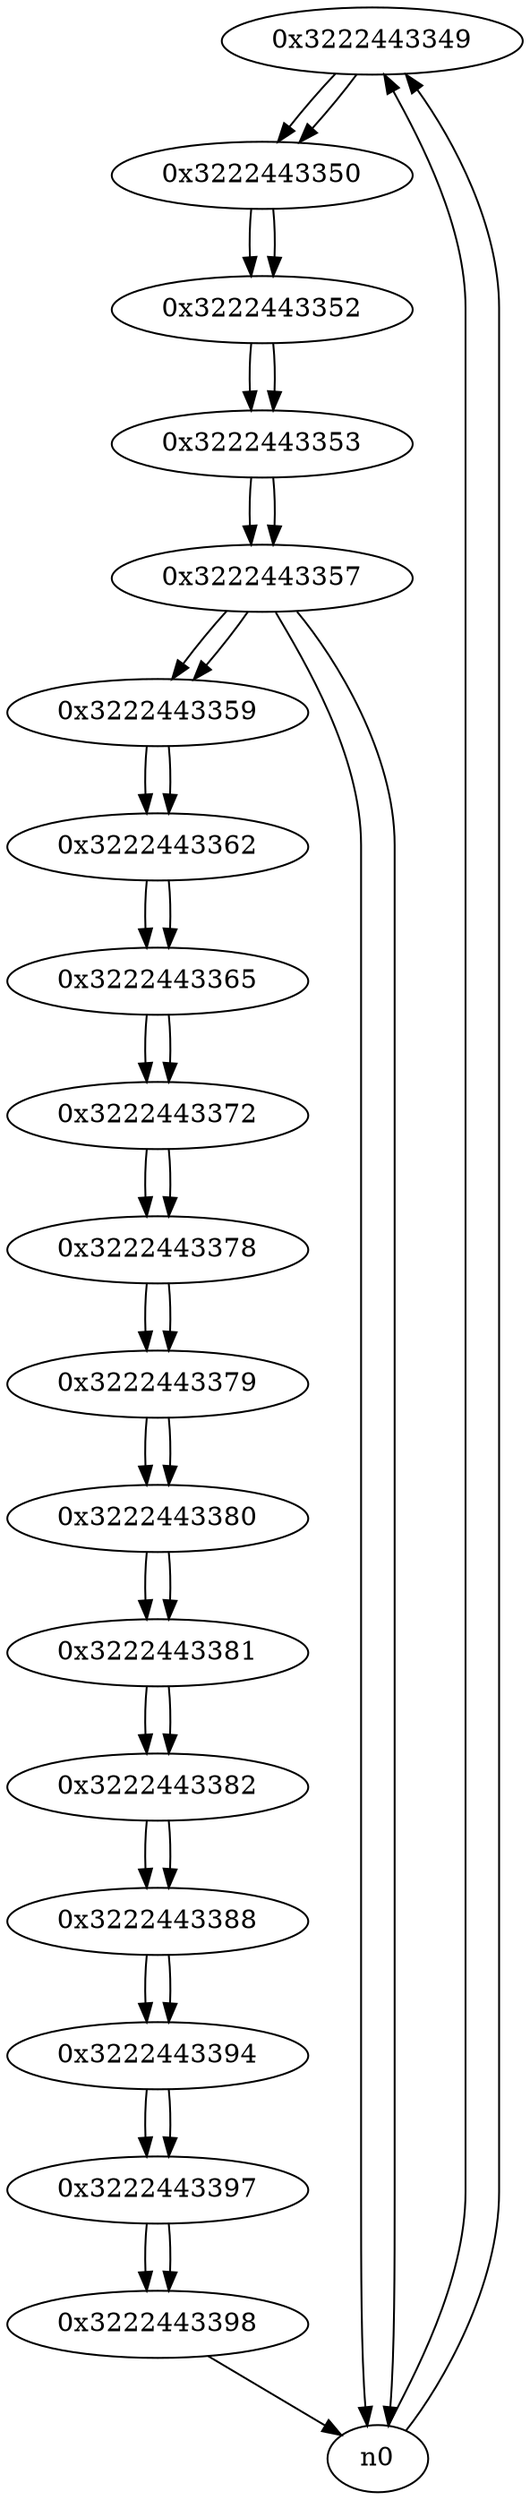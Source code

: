 digraph G{
/* nodes */
  n1 [label="0x3222443349"]
  n2 [label="0x3222443350"]
  n3 [label="0x3222443352"]
  n4 [label="0x3222443353"]
  n5 [label="0x3222443357"]
  n6 [label="0x3222443359"]
  n7 [label="0x3222443362"]
  n8 [label="0x3222443365"]
  n9 [label="0x3222443372"]
  n10 [label="0x3222443378"]
  n11 [label="0x3222443379"]
  n12 [label="0x3222443380"]
  n13 [label="0x3222443381"]
  n14 [label="0x3222443382"]
  n15 [label="0x3222443388"]
  n16 [label="0x3222443394"]
  n17 [label="0x3222443397"]
  n18 [label="0x3222443398"]
/* edges */
n1 -> n2;
n0 -> n1;
n0 -> n1;
n2 -> n3;
n1 -> n2;
n3 -> n4;
n2 -> n3;
n4 -> n5;
n3 -> n4;
n5 -> n0;
n5 -> n6;
n5 -> n0;
n4 -> n5;
n6 -> n7;
n5 -> n6;
n7 -> n8;
n6 -> n7;
n8 -> n9;
n7 -> n8;
n9 -> n10;
n8 -> n9;
n10 -> n11;
n9 -> n10;
n11 -> n12;
n10 -> n11;
n12 -> n13;
n11 -> n12;
n13 -> n14;
n12 -> n13;
n14 -> n15;
n13 -> n14;
n15 -> n16;
n14 -> n15;
n16 -> n17;
n15 -> n16;
n17 -> n18;
n16 -> n17;
n18 -> n0;
n17 -> n18;
}

